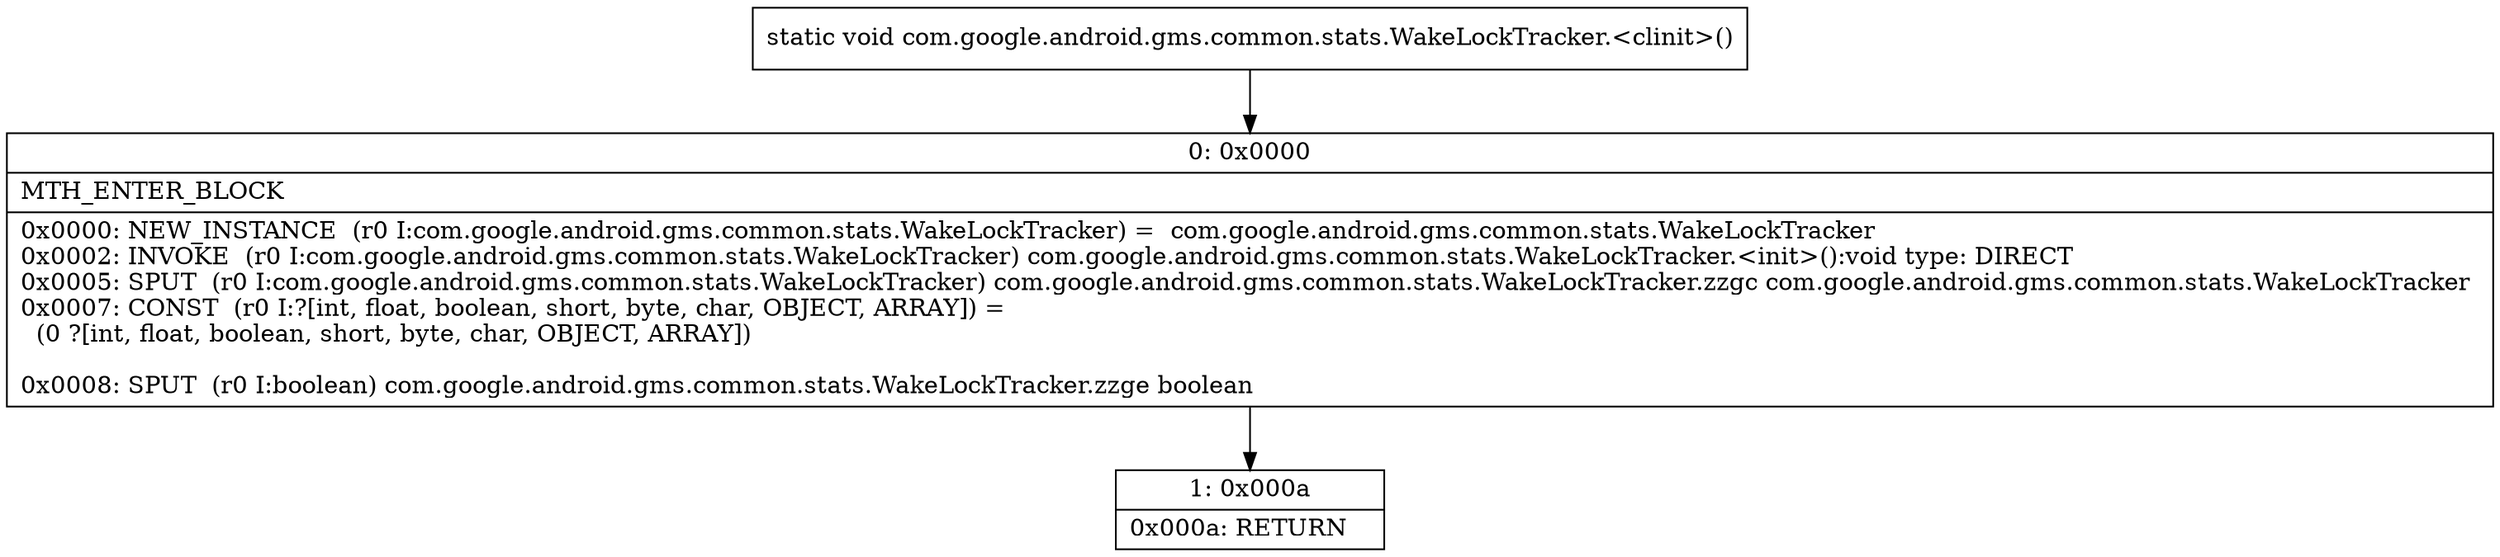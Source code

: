 digraph "CFG forcom.google.android.gms.common.stats.WakeLockTracker.\<clinit\>()V" {
Node_0 [shape=record,label="{0\:\ 0x0000|MTH_ENTER_BLOCK\l|0x0000: NEW_INSTANCE  (r0 I:com.google.android.gms.common.stats.WakeLockTracker) =  com.google.android.gms.common.stats.WakeLockTracker \l0x0002: INVOKE  (r0 I:com.google.android.gms.common.stats.WakeLockTracker) com.google.android.gms.common.stats.WakeLockTracker.\<init\>():void type: DIRECT \l0x0005: SPUT  (r0 I:com.google.android.gms.common.stats.WakeLockTracker) com.google.android.gms.common.stats.WakeLockTracker.zzgc com.google.android.gms.common.stats.WakeLockTracker \l0x0007: CONST  (r0 I:?[int, float, boolean, short, byte, char, OBJECT, ARRAY]) = \l  (0 ?[int, float, boolean, short, byte, char, OBJECT, ARRAY])\l \l0x0008: SPUT  (r0 I:boolean) com.google.android.gms.common.stats.WakeLockTracker.zzge boolean \l}"];
Node_1 [shape=record,label="{1\:\ 0x000a|0x000a: RETURN   \l}"];
MethodNode[shape=record,label="{static void com.google.android.gms.common.stats.WakeLockTracker.\<clinit\>() }"];
MethodNode -> Node_0;
Node_0 -> Node_1;
}

